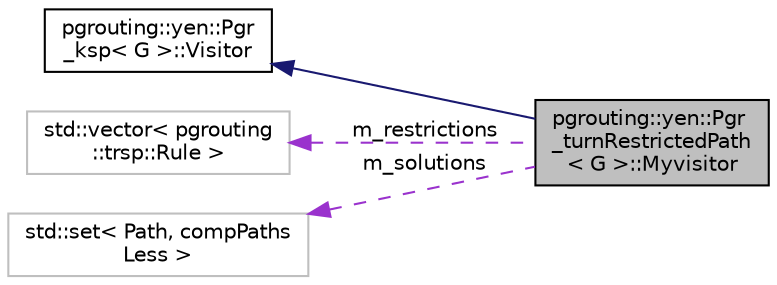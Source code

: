 digraph "pgrouting::yen::Pgr_turnRestrictedPath&lt; G &gt;::Myvisitor"
{
  edge [fontname="Helvetica",fontsize="10",labelfontname="Helvetica",labelfontsize="10"];
  node [fontname="Helvetica",fontsize="10",shape=record];
  rankdir="LR";
  Node2 [label="pgrouting::yen::Pgr\l_turnRestrictedPath\l\< G \>::Myvisitor",height=0.2,width=0.4,color="black", fillcolor="grey75", style="filled", fontcolor="black"];
  Node3 -> Node2 [dir="back",color="midnightblue",fontsize="10",style="solid",fontname="Helvetica"];
  Node3 [label="pgrouting::yen::Pgr\l_ksp\< G \>::Visitor",height=0.2,width=0.4,color="black", fillcolor="white", style="filled",URL="$classpgrouting_1_1yen_1_1Pgr__ksp_1_1Visitor.html"];
  Node4 -> Node2 [dir="back",color="darkorchid3",fontsize="10",style="dashed",label=" m_restrictions" ,fontname="Helvetica"];
  Node4 [label="std::vector\< pgrouting\l::trsp::Rule \>",height=0.2,width=0.4,color="grey75", fillcolor="white", style="filled"];
  Node9 -> Node2 [dir="back",color="darkorchid3",fontsize="10",style="dashed",label=" m_solutions" ,fontname="Helvetica"];
  Node9 [label="std::set\< Path, compPaths\lLess \>",height=0.2,width=0.4,color="grey75", fillcolor="white", style="filled"];
}
